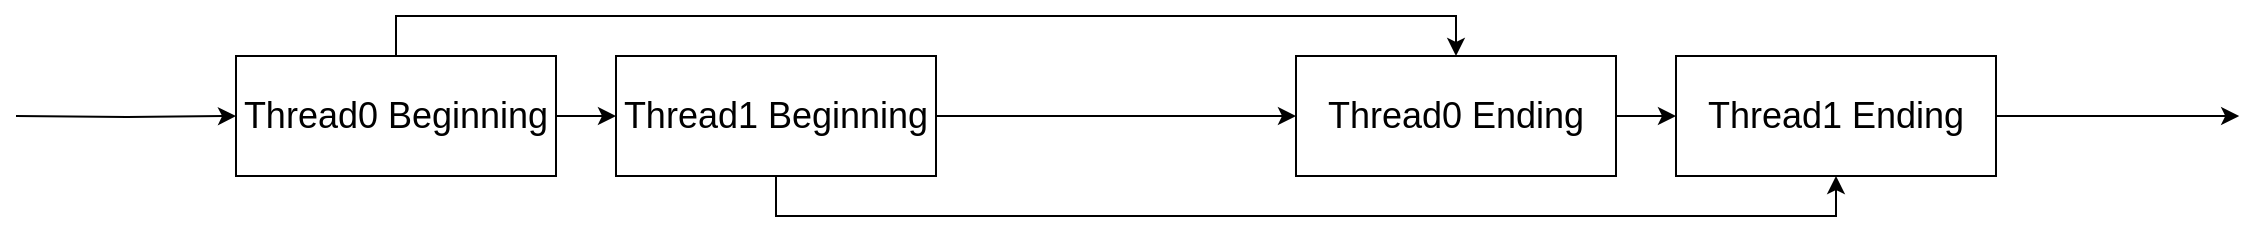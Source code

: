 <mxfile version="20.8.16" type="device"><diagram name="第 1 页" id="vTt8VuK3E_Q-Hm3jrHqV"><mxGraphModel dx="1050" dy="621" grid="1" gridSize="10" guides="1" tooltips="1" connect="1" arrows="1" fold="1" page="1" pageScale="1" pageWidth="1200" pageHeight="1600" math="0" shadow="0"><root><mxCell id="0"/><mxCell id="1" parent="0"/><mxCell id="iQNYc2l3zz-hqIgAMtYt-2" style="edgeStyle=orthogonalEdgeStyle;rounded=0;orthogonalLoop=1;jettySize=auto;html=1;exitX=0;exitY=0.5;exitDx=0;exitDy=0;fontSize=18;entryX=0;entryY=0.5;entryDx=0;entryDy=0;" edge="1" parent="1" target="iQNYc2l3zz-hqIgAMtYt-1"><mxGeometry relative="1" as="geometry"><mxPoint x="40" y="340" as="sourcePoint"/></mxGeometry></mxCell><mxCell id="iQNYc2l3zz-hqIgAMtYt-6" style="edgeStyle=orthogonalEdgeStyle;rounded=0;orthogonalLoop=1;jettySize=auto;html=1;exitX=1;exitY=0.5;exitDx=0;exitDy=0;entryX=0;entryY=0.5;entryDx=0;entryDy=0;fontSize=18;" edge="1" parent="1" source="iQNYc2l3zz-hqIgAMtYt-1" target="iQNYc2l3zz-hqIgAMtYt-3"><mxGeometry relative="1" as="geometry"/></mxCell><mxCell id="iQNYc2l3zz-hqIgAMtYt-10" style="edgeStyle=orthogonalEdgeStyle;rounded=0;orthogonalLoop=1;jettySize=auto;html=1;exitX=0.5;exitY=0;exitDx=0;exitDy=0;entryX=0.5;entryY=0;entryDx=0;entryDy=0;fontSize=18;" edge="1" parent="1" source="iQNYc2l3zz-hqIgAMtYt-1" target="iQNYc2l3zz-hqIgAMtYt-4"><mxGeometry relative="1" as="geometry"/></mxCell><mxCell id="iQNYc2l3zz-hqIgAMtYt-1" value="&lt;font style=&quot;font-size: 18px;&quot;&gt;Thread0 Beginning&lt;/font&gt;" style="rounded=0;whiteSpace=wrap;html=1;" vertex="1" parent="1"><mxGeometry x="150" y="310" width="160" height="60" as="geometry"/></mxCell><mxCell id="iQNYc2l3zz-hqIgAMtYt-7" style="edgeStyle=orthogonalEdgeStyle;rounded=0;orthogonalLoop=1;jettySize=auto;html=1;exitX=1;exitY=0.5;exitDx=0;exitDy=0;fontSize=18;" edge="1" parent="1" source="iQNYc2l3zz-hqIgAMtYt-3" target="iQNYc2l3zz-hqIgAMtYt-4"><mxGeometry relative="1" as="geometry"/></mxCell><mxCell id="iQNYc2l3zz-hqIgAMtYt-11" style="edgeStyle=orthogonalEdgeStyle;rounded=0;orthogonalLoop=1;jettySize=auto;html=1;exitX=0.5;exitY=1;exitDx=0;exitDy=0;entryX=0.5;entryY=1;entryDx=0;entryDy=0;fontSize=18;" edge="1" parent="1" source="iQNYc2l3zz-hqIgAMtYt-3" target="iQNYc2l3zz-hqIgAMtYt-5"><mxGeometry relative="1" as="geometry"/></mxCell><mxCell id="iQNYc2l3zz-hqIgAMtYt-3" value="&lt;font style=&quot;font-size: 18px;&quot;&gt;Thread1 Beginning&lt;/font&gt;" style="rounded=0;whiteSpace=wrap;html=1;" vertex="1" parent="1"><mxGeometry x="340" y="310" width="160" height="60" as="geometry"/></mxCell><mxCell id="iQNYc2l3zz-hqIgAMtYt-8" style="edgeStyle=orthogonalEdgeStyle;rounded=0;orthogonalLoop=1;jettySize=auto;html=1;exitX=1;exitY=0.5;exitDx=0;exitDy=0;entryX=0;entryY=0.5;entryDx=0;entryDy=0;fontSize=18;" edge="1" parent="1" source="iQNYc2l3zz-hqIgAMtYt-4" target="iQNYc2l3zz-hqIgAMtYt-5"><mxGeometry relative="1" as="geometry"/></mxCell><mxCell id="iQNYc2l3zz-hqIgAMtYt-4" value="&lt;font style=&quot;font-size: 18px;&quot;&gt;Thread0 Ending&lt;/font&gt;" style="rounded=0;whiteSpace=wrap;html=1;" vertex="1" parent="1"><mxGeometry x="680" y="310" width="160" height="60" as="geometry"/></mxCell><mxCell id="iQNYc2l3zz-hqIgAMtYt-9" style="edgeStyle=orthogonalEdgeStyle;rounded=0;orthogonalLoop=1;jettySize=auto;html=1;exitX=1;exitY=0.5;exitDx=0;exitDy=0;fontSize=18;" edge="1" parent="1" source="iQNYc2l3zz-hqIgAMtYt-5"><mxGeometry relative="1" as="geometry"><mxPoint x="1151.6" y="340" as="targetPoint"/></mxGeometry></mxCell><mxCell id="iQNYc2l3zz-hqIgAMtYt-5" value="&lt;font style=&quot;font-size: 18px;&quot;&gt;Thread1 Ending&lt;/font&gt;" style="rounded=0;whiteSpace=wrap;html=1;" vertex="1" parent="1"><mxGeometry x="870" y="310" width="160" height="60" as="geometry"/></mxCell></root></mxGraphModel></diagram></mxfile>